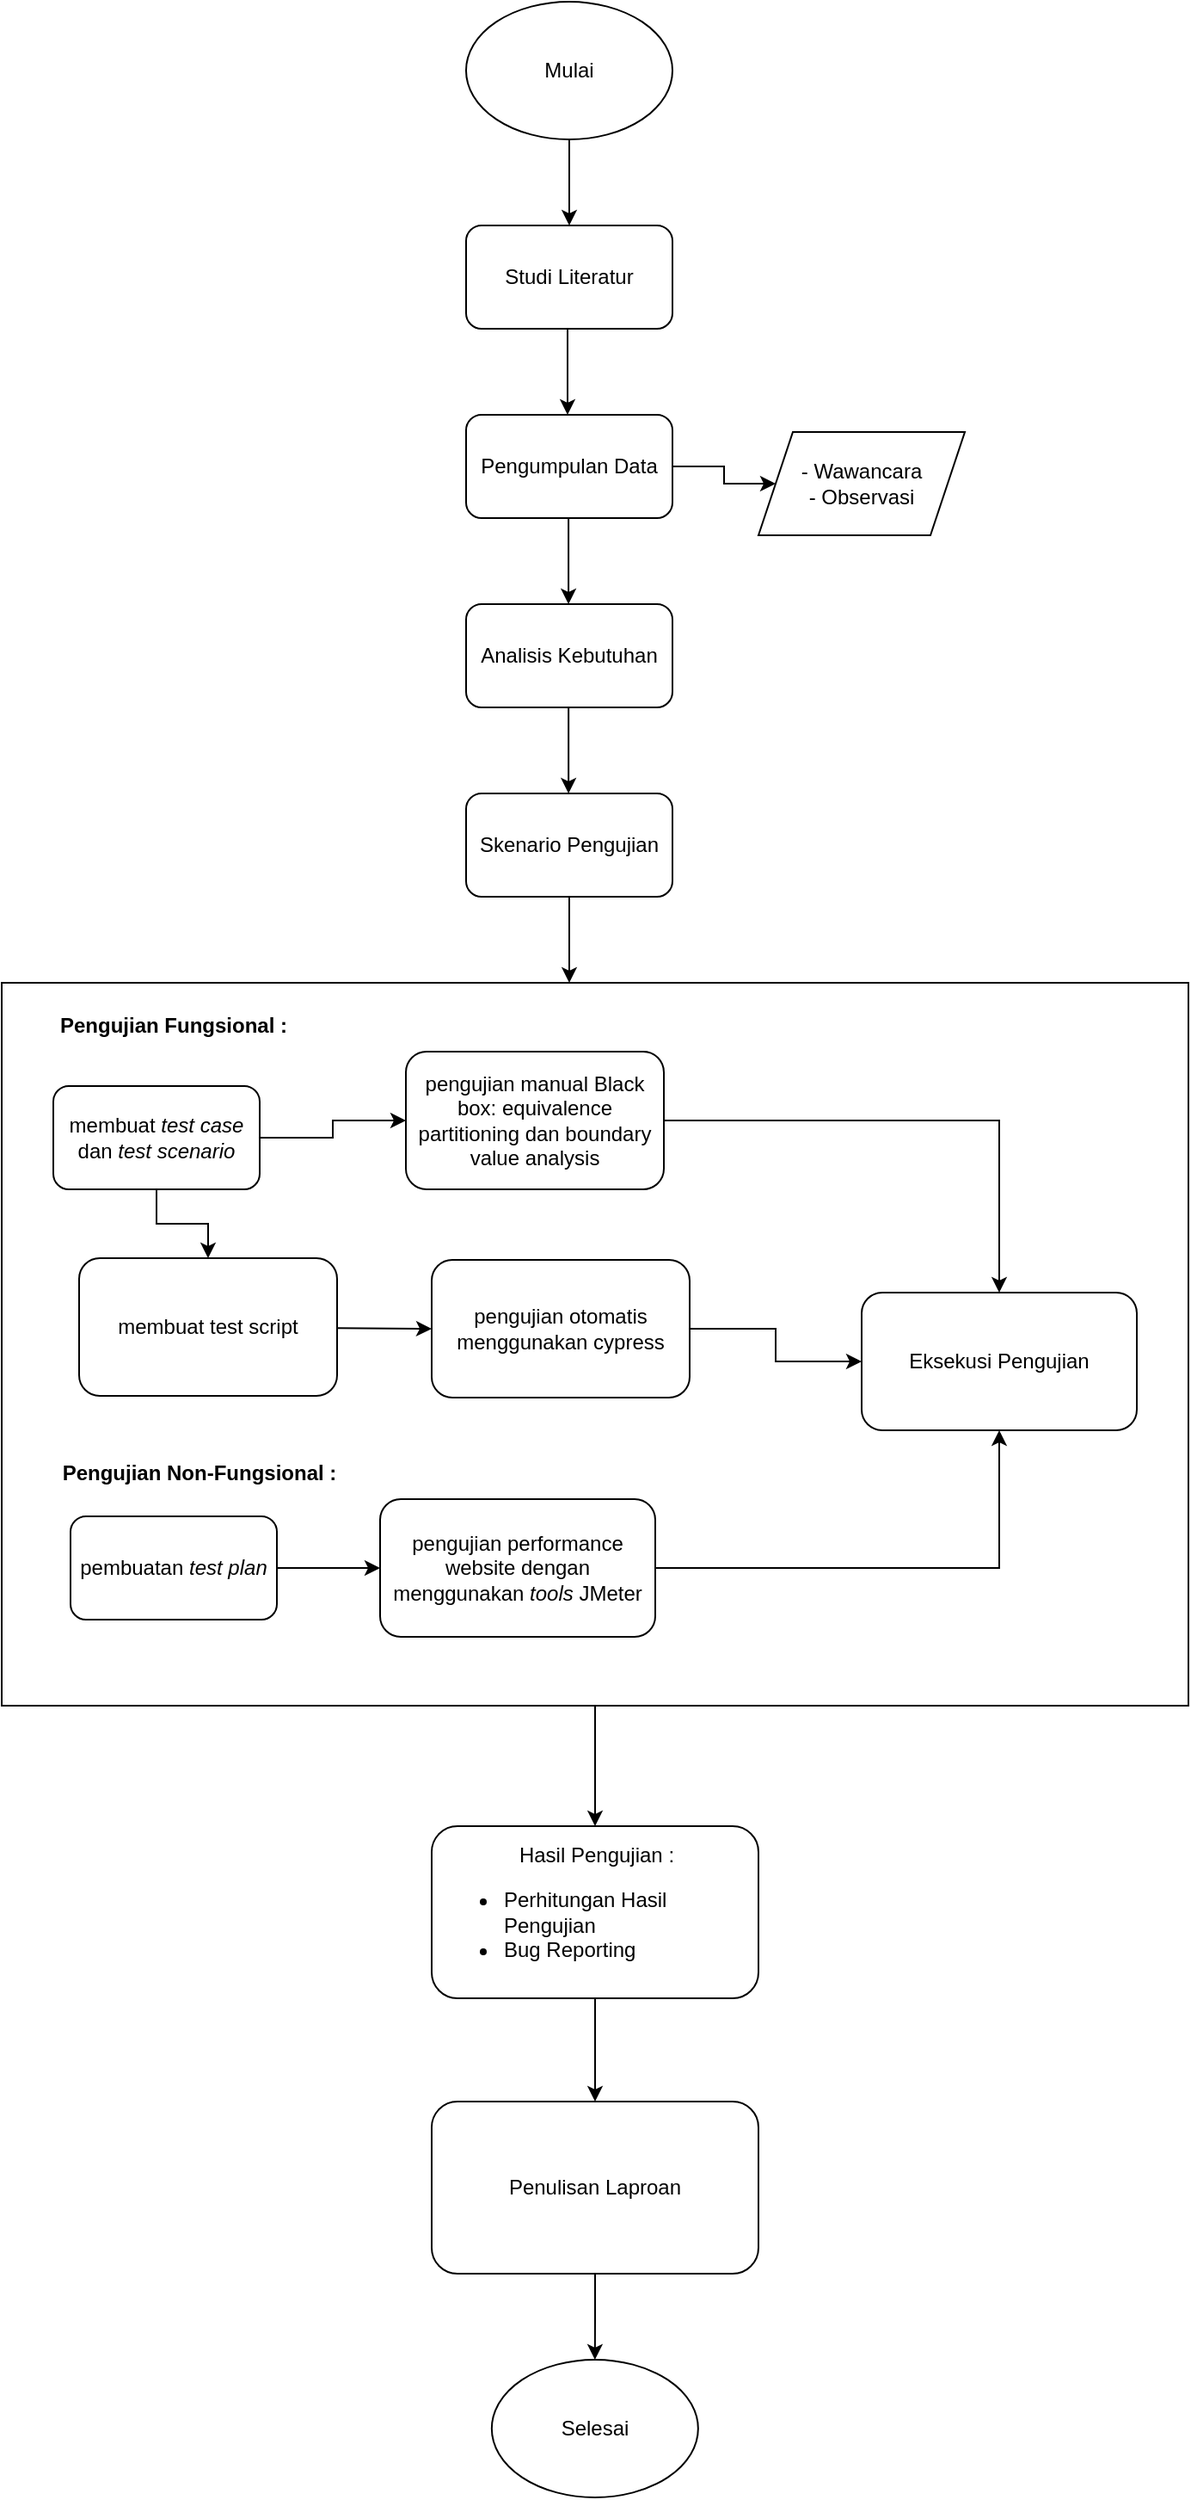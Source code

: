 <mxfile version="24.0.7" type="github">
  <diagram name="Halaman-1" id="v_f0oIieX6nZbfierRjr">
    <mxGraphModel dx="1880" dy="856" grid="1" gridSize="10" guides="1" tooltips="1" connect="1" arrows="1" fold="1" page="1" pageScale="1" pageWidth="827" pageHeight="1169" math="0" shadow="0">
      <root>
        <mxCell id="0" />
        <mxCell id="1" parent="0" />
        <mxCell id="xL1-Z52I6kfTr1i_h-am-1" value="Mulai" style="ellipse;whiteSpace=wrap;html=1;labelBackgroundColor=none;" vertex="1" parent="1">
          <mxGeometry x="340" y="40" width="120" height="80" as="geometry" />
        </mxCell>
        <mxCell id="xL1-Z52I6kfTr1i_h-am-2" value="Pengumpulan Data" style="rounded=1;whiteSpace=wrap;html=1;labelBackgroundColor=none;" vertex="1" parent="1">
          <mxGeometry x="340" y="280" width="120" height="60" as="geometry" />
        </mxCell>
        <mxCell id="xL1-Z52I6kfTr1i_h-am-3" value="" style="endArrow=classic;html=1;rounded=0;labelBackgroundColor=none;fontColor=default;" edge="1" parent="1">
          <mxGeometry width="50" height="50" relative="1" as="geometry">
            <mxPoint x="400" y="120" as="sourcePoint" />
            <mxPoint x="400" y="170" as="targetPoint" />
          </mxGeometry>
        </mxCell>
        <mxCell id="xL1-Z52I6kfTr1i_h-am-4" value="Studi Literatur" style="rounded=1;whiteSpace=wrap;html=1;labelBackgroundColor=none;" vertex="1" parent="1">
          <mxGeometry x="340" y="170" width="120" height="60" as="geometry" />
        </mxCell>
        <mxCell id="xL1-Z52I6kfTr1i_h-am-5" value="" style="endArrow=classic;html=1;rounded=0;labelBackgroundColor=none;fontColor=default;" edge="1" parent="1">
          <mxGeometry width="50" height="50" relative="1" as="geometry">
            <mxPoint x="399" y="230" as="sourcePoint" />
            <mxPoint x="399" y="280" as="targetPoint" />
          </mxGeometry>
        </mxCell>
        <mxCell id="xL1-Z52I6kfTr1i_h-am-9" value="" style="endArrow=classic;html=1;rounded=0;exitX=1;exitY=0.5;exitDx=0;exitDy=0;entryX=0;entryY=0.5;entryDx=0;entryDy=0;labelBackgroundColor=none;fontColor=default;" edge="1" parent="1" source="xL1-Z52I6kfTr1i_h-am-2">
          <mxGeometry width="50" height="50" relative="1" as="geometry">
            <mxPoint x="506" y="300" as="sourcePoint" />
            <mxPoint x="520" y="320" as="targetPoint" />
            <Array as="points">
              <mxPoint x="490" y="310" />
              <mxPoint x="490" y="320" />
            </Array>
          </mxGeometry>
        </mxCell>
        <mxCell id="xL1-Z52I6kfTr1i_h-am-11" value="Analisis Kebutuhan" style="rounded=1;whiteSpace=wrap;html=1;labelBackgroundColor=none;" vertex="1" parent="1">
          <mxGeometry x="340" y="390" width="120" height="60" as="geometry" />
        </mxCell>
        <mxCell id="xL1-Z52I6kfTr1i_h-am-12" value="" style="endArrow=classic;html=1;rounded=0;labelBackgroundColor=none;fontColor=default;" edge="1" parent="1">
          <mxGeometry width="50" height="50" relative="1" as="geometry">
            <mxPoint x="399.55" y="340" as="sourcePoint" />
            <mxPoint x="399.55" y="390" as="targetPoint" />
          </mxGeometry>
        </mxCell>
        <mxCell id="xL1-Z52I6kfTr1i_h-am-13" value="" style="endArrow=classic;html=1;rounded=0;labelBackgroundColor=none;fontColor=default;" edge="1" parent="1">
          <mxGeometry width="50" height="50" relative="1" as="geometry">
            <mxPoint x="399.57" y="450" as="sourcePoint" />
            <mxPoint x="399.57" y="500" as="targetPoint" />
          </mxGeometry>
        </mxCell>
        <mxCell id="xL1-Z52I6kfTr1i_h-am-15" value="Skenario Pengujian" style="rounded=1;whiteSpace=wrap;html=1;labelBackgroundColor=none;" vertex="1" parent="1">
          <mxGeometry x="340" y="500" width="120" height="60" as="geometry" />
        </mxCell>
        <mxCell id="xL1-Z52I6kfTr1i_h-am-16" value="" style="endArrow=classic;html=1;rounded=0;exitX=0.5;exitY=1;exitDx=0;exitDy=0;labelBackgroundColor=none;fontColor=default;" edge="1" parent="1" source="xL1-Z52I6kfTr1i_h-am-15">
          <mxGeometry width="50" height="50" relative="1" as="geometry">
            <mxPoint x="390" y="590" as="sourcePoint" />
            <mxPoint x="400" y="610" as="targetPoint" />
          </mxGeometry>
        </mxCell>
        <mxCell id="xL1-Z52I6kfTr1i_h-am-18" value="" style="rounded=0;whiteSpace=wrap;html=1;" vertex="1" parent="1">
          <mxGeometry x="70" y="610" width="690" height="420" as="geometry" />
        </mxCell>
        <mxCell id="xL1-Z52I6kfTr1i_h-am-31" value="" style="edgeStyle=orthogonalEdgeStyle;rounded=0;orthogonalLoop=1;jettySize=auto;html=1;" edge="1" parent="1" source="xL1-Z52I6kfTr1i_h-am-19" target="xL1-Z52I6kfTr1i_h-am-23">
          <mxGeometry relative="1" as="geometry" />
        </mxCell>
        <mxCell id="xL1-Z52I6kfTr1i_h-am-19" value="membuat &lt;i&gt;test case&lt;/i&gt; dan &lt;i&gt;test scenario&lt;/i&gt;" style="rounded=1;whiteSpace=wrap;html=1;labelBackgroundColor=none;" vertex="1" parent="1">
          <mxGeometry x="100" y="670" width="120" height="60" as="geometry" />
        </mxCell>
        <mxCell id="xL1-Z52I6kfTr1i_h-am-20" value="&lt;b&gt;Pengujian Fungsional :&lt;/b&gt;" style="text;strokeColor=none;align=center;fillColor=none;html=1;verticalAlign=middle;whiteSpace=wrap;rounded=0;" vertex="1" parent="1">
          <mxGeometry x="100" y="620" width="140" height="30" as="geometry" />
        </mxCell>
        <mxCell id="xL1-Z52I6kfTr1i_h-am-21" value="- Wawancara&lt;div&gt;- Observasi&lt;/div&gt;" style="shape=parallelogram;perimeter=parallelogramPerimeter;whiteSpace=wrap;html=1;fixedSize=1;" vertex="1" parent="1">
          <mxGeometry x="510" y="290" width="120" height="60" as="geometry" />
        </mxCell>
        <mxCell id="xL1-Z52I6kfTr1i_h-am-42" style="edgeStyle=orthogonalEdgeStyle;rounded=0;orthogonalLoop=1;jettySize=auto;html=1;" edge="1" parent="1" source="xL1-Z52I6kfTr1i_h-am-23" target="xL1-Z52I6kfTr1i_h-am-39">
          <mxGeometry relative="1" as="geometry" />
        </mxCell>
        <mxCell id="xL1-Z52I6kfTr1i_h-am-23" value="pengujian manual Black box: equivalence partitioning dan boundary value analysis" style="rounded=1;whiteSpace=wrap;html=1;labelBackgroundColor=none;" vertex="1" parent="1">
          <mxGeometry x="305" y="650" width="150" height="80" as="geometry" />
        </mxCell>
        <mxCell id="xL1-Z52I6kfTr1i_h-am-41" style="edgeStyle=orthogonalEdgeStyle;rounded=0;orthogonalLoop=1;jettySize=auto;html=1;exitX=1;exitY=0.5;exitDx=0;exitDy=0;" edge="1" parent="1" source="xL1-Z52I6kfTr1i_h-am-26" target="xL1-Z52I6kfTr1i_h-am-39">
          <mxGeometry relative="1" as="geometry" />
        </mxCell>
        <mxCell id="xL1-Z52I6kfTr1i_h-am-26" value="pengujian otomatis menggunakan cypress" style="rounded=1;whiteSpace=wrap;html=1;labelBackgroundColor=none;" vertex="1" parent="1">
          <mxGeometry x="320" y="771" width="150" height="80" as="geometry" />
        </mxCell>
        <mxCell id="xL1-Z52I6kfTr1i_h-am-27" value="" style="endArrow=classic;html=1;rounded=0;entryX=0.5;entryY=0;entryDx=0;entryDy=0;exitX=0.5;exitY=1;exitDx=0;exitDy=0;" edge="1" parent="1" source="xL1-Z52I6kfTr1i_h-am-19" target="xL1-Z52I6kfTr1i_h-am-28">
          <mxGeometry width="50" height="50" relative="1" as="geometry">
            <mxPoint x="160" y="750" as="sourcePoint" />
            <mxPoint x="300" y="800" as="targetPoint" />
            <Array as="points">
              <mxPoint x="160" y="750" />
              <mxPoint x="190" y="750" />
            </Array>
          </mxGeometry>
        </mxCell>
        <mxCell id="xL1-Z52I6kfTr1i_h-am-28" value="membuat test script" style="rounded=1;whiteSpace=wrap;html=1;labelBackgroundColor=none;" vertex="1" parent="1">
          <mxGeometry x="115" y="770" width="150" height="80" as="geometry" />
        </mxCell>
        <mxCell id="xL1-Z52I6kfTr1i_h-am-29" value="" style="endArrow=classic;html=1;rounded=0;entryX=0;entryY=0.5;entryDx=0;entryDy=0;" edge="1" parent="1" source="xL1-Z52I6kfTr1i_h-am-28" target="xL1-Z52I6kfTr1i_h-am-26">
          <mxGeometry width="50" height="50" relative="1" as="geometry">
            <mxPoint x="360" y="799.47" as="sourcePoint" />
            <mxPoint x="410" y="799.47" as="targetPoint" />
          </mxGeometry>
        </mxCell>
        <mxCell id="xL1-Z52I6kfTr1i_h-am-32" value="pembuatan &lt;i&gt;test plan&lt;/i&gt;" style="rounded=1;whiteSpace=wrap;html=1;labelBackgroundColor=none;" vertex="1" parent="1">
          <mxGeometry x="110" y="920" width="120" height="60" as="geometry" />
        </mxCell>
        <mxCell id="xL1-Z52I6kfTr1i_h-am-43" style="edgeStyle=orthogonalEdgeStyle;rounded=0;orthogonalLoop=1;jettySize=auto;html=1;exitX=1;exitY=0.5;exitDx=0;exitDy=0;" edge="1" parent="1" source="xL1-Z52I6kfTr1i_h-am-33" target="xL1-Z52I6kfTr1i_h-am-39">
          <mxGeometry relative="1" as="geometry" />
        </mxCell>
        <mxCell id="xL1-Z52I6kfTr1i_h-am-33" value="pengujian performance website dengan menggunakan &lt;i&gt;tools &lt;/i&gt;JMeter" style="rounded=1;whiteSpace=wrap;html=1;labelBackgroundColor=none;" vertex="1" parent="1">
          <mxGeometry x="290" y="910" width="160" height="80" as="geometry" />
        </mxCell>
        <mxCell id="xL1-Z52I6kfTr1i_h-am-34" value="" style="endArrow=classic;html=1;rounded=0;exitX=1;exitY=0.5;exitDx=0;exitDy=0;entryX=0;entryY=0.5;entryDx=0;entryDy=0;" edge="1" parent="1" source="xL1-Z52I6kfTr1i_h-am-32" target="xL1-Z52I6kfTr1i_h-am-33">
          <mxGeometry width="50" height="50" relative="1" as="geometry">
            <mxPoint x="240" y="1000" as="sourcePoint" />
            <mxPoint x="270" y="950" as="targetPoint" />
          </mxGeometry>
        </mxCell>
        <mxCell id="xL1-Z52I6kfTr1i_h-am-36" value="&lt;b&gt;Pengujian Non-Fungsional :&lt;/b&gt;" style="text;strokeColor=none;align=center;fillColor=none;html=1;verticalAlign=middle;whiteSpace=wrap;rounded=0;" vertex="1" parent="1">
          <mxGeometry x="100" y="880" width="170" height="30" as="geometry" />
        </mxCell>
        <mxCell id="xL1-Z52I6kfTr1i_h-am-39" value="Eksekusi Pengujian" style="rounded=1;whiteSpace=wrap;html=1;labelBackgroundColor=none;" vertex="1" parent="1">
          <mxGeometry x="570" y="790" width="160" height="80" as="geometry" />
        </mxCell>
        <mxCell id="xL1-Z52I6kfTr1i_h-am-47" style="edgeStyle=orthogonalEdgeStyle;rounded=0;orthogonalLoop=1;jettySize=auto;html=1;exitX=0.5;exitY=1;exitDx=0;exitDy=0;entryX=0.5;entryY=0;entryDx=0;entryDy=0;" edge="1" parent="1" source="xL1-Z52I6kfTr1i_h-am-45" target="xL1-Z52I6kfTr1i_h-am-48">
          <mxGeometry relative="1" as="geometry">
            <mxPoint x="415.333" y="1280" as="targetPoint" />
          </mxGeometry>
        </mxCell>
        <mxCell id="xL1-Z52I6kfTr1i_h-am-45" value="&lt;div style=&quot;text-align: center;&quot;&gt;&lt;span style=&quot;background-color: initial;&quot;&gt;Hasil Pengujian :&lt;/span&gt;&lt;/div&gt;&lt;div&gt;&lt;ul&gt;&lt;li&gt;Perhitungan Hasil Pengujian&lt;/li&gt;&lt;li&gt;Bug Reporting&lt;/li&gt;&lt;/ul&gt;&lt;/div&gt;" style="rounded=1;whiteSpace=wrap;html=1;align=left;" vertex="1" parent="1">
          <mxGeometry x="320" y="1100" width="190" height="100" as="geometry" />
        </mxCell>
        <mxCell id="xL1-Z52I6kfTr1i_h-am-46" style="edgeStyle=orthogonalEdgeStyle;rounded=0;orthogonalLoop=1;jettySize=auto;html=1;exitX=0.5;exitY=1;exitDx=0;exitDy=0;entryX=0.5;entryY=0;entryDx=0;entryDy=0;" edge="1" parent="1" source="xL1-Z52I6kfTr1i_h-am-18" target="xL1-Z52I6kfTr1i_h-am-45">
          <mxGeometry relative="1" as="geometry">
            <mxPoint x="415" y="1120" as="targetPoint" />
          </mxGeometry>
        </mxCell>
        <mxCell id="xL1-Z52I6kfTr1i_h-am-51" style="edgeStyle=orthogonalEdgeStyle;rounded=0;orthogonalLoop=1;jettySize=auto;html=1;exitX=0.5;exitY=1;exitDx=0;exitDy=0;" edge="1" parent="1" source="xL1-Z52I6kfTr1i_h-am-48" target="xL1-Z52I6kfTr1i_h-am-52">
          <mxGeometry relative="1" as="geometry">
            <mxPoint x="414.923" y="1430" as="targetPoint" />
          </mxGeometry>
        </mxCell>
        <mxCell id="xL1-Z52I6kfTr1i_h-am-48" value="Penulisan Laproan" style="rounded=1;whiteSpace=wrap;html=1;" vertex="1" parent="1">
          <mxGeometry x="320" y="1260" width="190" height="100" as="geometry" />
        </mxCell>
        <mxCell id="xL1-Z52I6kfTr1i_h-am-52" value="Selesai" style="ellipse;whiteSpace=wrap;html=1;" vertex="1" parent="1">
          <mxGeometry x="354.923" y="1410" width="120" height="80" as="geometry" />
        </mxCell>
      </root>
    </mxGraphModel>
  </diagram>
</mxfile>
